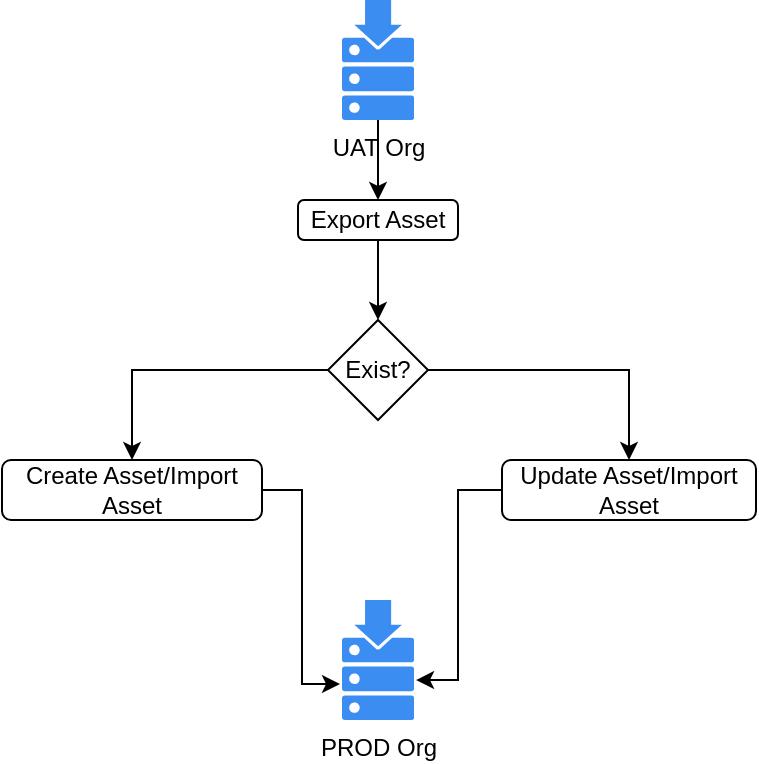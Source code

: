<mxfile version="24.7.5">
  <diagram name="Page-1" id="B07gmvFxjkaI8Bdwane9">
    <mxGraphModel dx="880" dy="426" grid="1" gridSize="10" guides="1" tooltips="1" connect="1" arrows="1" fold="1" page="1" pageScale="1" pageWidth="850" pageHeight="1100" math="0" shadow="0">
      <root>
        <mxCell id="0" />
        <mxCell id="1" parent="0" />
        <mxCell id="QUYSR0-iRoP6TAA9n6ql-16" style="edgeStyle=orthogonalEdgeStyle;rounded=0;orthogonalLoop=1;jettySize=auto;html=1;entryX=0.5;entryY=0;entryDx=0;entryDy=0;" edge="1" parent="1" source="QUYSR0-iRoP6TAA9n6ql-1" target="QUYSR0-iRoP6TAA9n6ql-4">
          <mxGeometry relative="1" as="geometry" />
        </mxCell>
        <mxCell id="QUYSR0-iRoP6TAA9n6ql-1" value="UAT Org" style="sketch=0;html=1;aspect=fixed;strokeColor=none;shadow=0;fillColor=#3B8DF1;verticalAlign=top;labelPosition=center;verticalLabelPosition=bottom;shape=mxgraph.gcp2.repository" vertex="1" parent="1">
          <mxGeometry x="400" y="20" width="36" height="60" as="geometry" />
        </mxCell>
        <mxCell id="QUYSR0-iRoP6TAA9n6ql-3" value="PROD Org" style="sketch=0;html=1;aspect=fixed;strokeColor=none;shadow=0;fillColor=#3B8DF1;verticalAlign=top;labelPosition=center;verticalLabelPosition=bottom;shape=mxgraph.gcp2.repository" vertex="1" parent="1">
          <mxGeometry x="400" y="320" width="36" height="60" as="geometry" />
        </mxCell>
        <mxCell id="QUYSR0-iRoP6TAA9n6ql-17" style="edgeStyle=orthogonalEdgeStyle;rounded=0;orthogonalLoop=1;jettySize=auto;html=1;entryX=0.5;entryY=0;entryDx=0;entryDy=0;" edge="1" parent="1" source="QUYSR0-iRoP6TAA9n6ql-4" target="QUYSR0-iRoP6TAA9n6ql-6">
          <mxGeometry relative="1" as="geometry" />
        </mxCell>
        <mxCell id="QUYSR0-iRoP6TAA9n6ql-4" value="Export Asset" style="rounded=1;whiteSpace=wrap;html=1;" vertex="1" parent="1">
          <mxGeometry x="378" y="120" width="80" height="20" as="geometry" />
        </mxCell>
        <mxCell id="QUYSR0-iRoP6TAA9n6ql-18" style="edgeStyle=orthogonalEdgeStyle;rounded=0;orthogonalLoop=1;jettySize=auto;html=1;entryX=0.5;entryY=0;entryDx=0;entryDy=0;" edge="1" parent="1" source="QUYSR0-iRoP6TAA9n6ql-6" target="QUYSR0-iRoP6TAA9n6ql-10">
          <mxGeometry relative="1" as="geometry" />
        </mxCell>
        <mxCell id="QUYSR0-iRoP6TAA9n6ql-20" style="edgeStyle=orthogonalEdgeStyle;rounded=0;orthogonalLoop=1;jettySize=auto;html=1;entryX=0.5;entryY=0;entryDx=0;entryDy=0;" edge="1" parent="1" source="QUYSR0-iRoP6TAA9n6ql-6" target="QUYSR0-iRoP6TAA9n6ql-9">
          <mxGeometry relative="1" as="geometry" />
        </mxCell>
        <mxCell id="QUYSR0-iRoP6TAA9n6ql-6" value="Exist?" style="rhombus;whiteSpace=wrap;html=1;" vertex="1" parent="1">
          <mxGeometry x="393" y="180" width="50" height="50" as="geometry" />
        </mxCell>
        <mxCell id="QUYSR0-iRoP6TAA9n6ql-9" value="Update Asset/Import Asset" style="rounded=1;whiteSpace=wrap;html=1;" vertex="1" parent="1">
          <mxGeometry x="480" y="250" width="127" height="30" as="geometry" />
        </mxCell>
        <mxCell id="QUYSR0-iRoP6TAA9n6ql-10" value="Create Asset/Import Asset" style="rounded=1;whiteSpace=wrap;html=1;" vertex="1" parent="1">
          <mxGeometry x="230" y="250" width="130" height="30" as="geometry" />
        </mxCell>
        <mxCell id="QUYSR0-iRoP6TAA9n6ql-21" style="edgeStyle=orthogonalEdgeStyle;rounded=0;orthogonalLoop=1;jettySize=auto;html=1;entryX=-0.028;entryY=0.7;entryDx=0;entryDy=0;entryPerimeter=0;" edge="1" parent="1" source="QUYSR0-iRoP6TAA9n6ql-10" target="QUYSR0-iRoP6TAA9n6ql-3">
          <mxGeometry relative="1" as="geometry" />
        </mxCell>
        <mxCell id="QUYSR0-iRoP6TAA9n6ql-22" style="edgeStyle=orthogonalEdgeStyle;rounded=0;orthogonalLoop=1;jettySize=auto;html=1;entryX=1.028;entryY=0.667;entryDx=0;entryDy=0;entryPerimeter=0;" edge="1" parent="1" source="QUYSR0-iRoP6TAA9n6ql-9" target="QUYSR0-iRoP6TAA9n6ql-3">
          <mxGeometry relative="1" as="geometry" />
        </mxCell>
      </root>
    </mxGraphModel>
  </diagram>
</mxfile>
